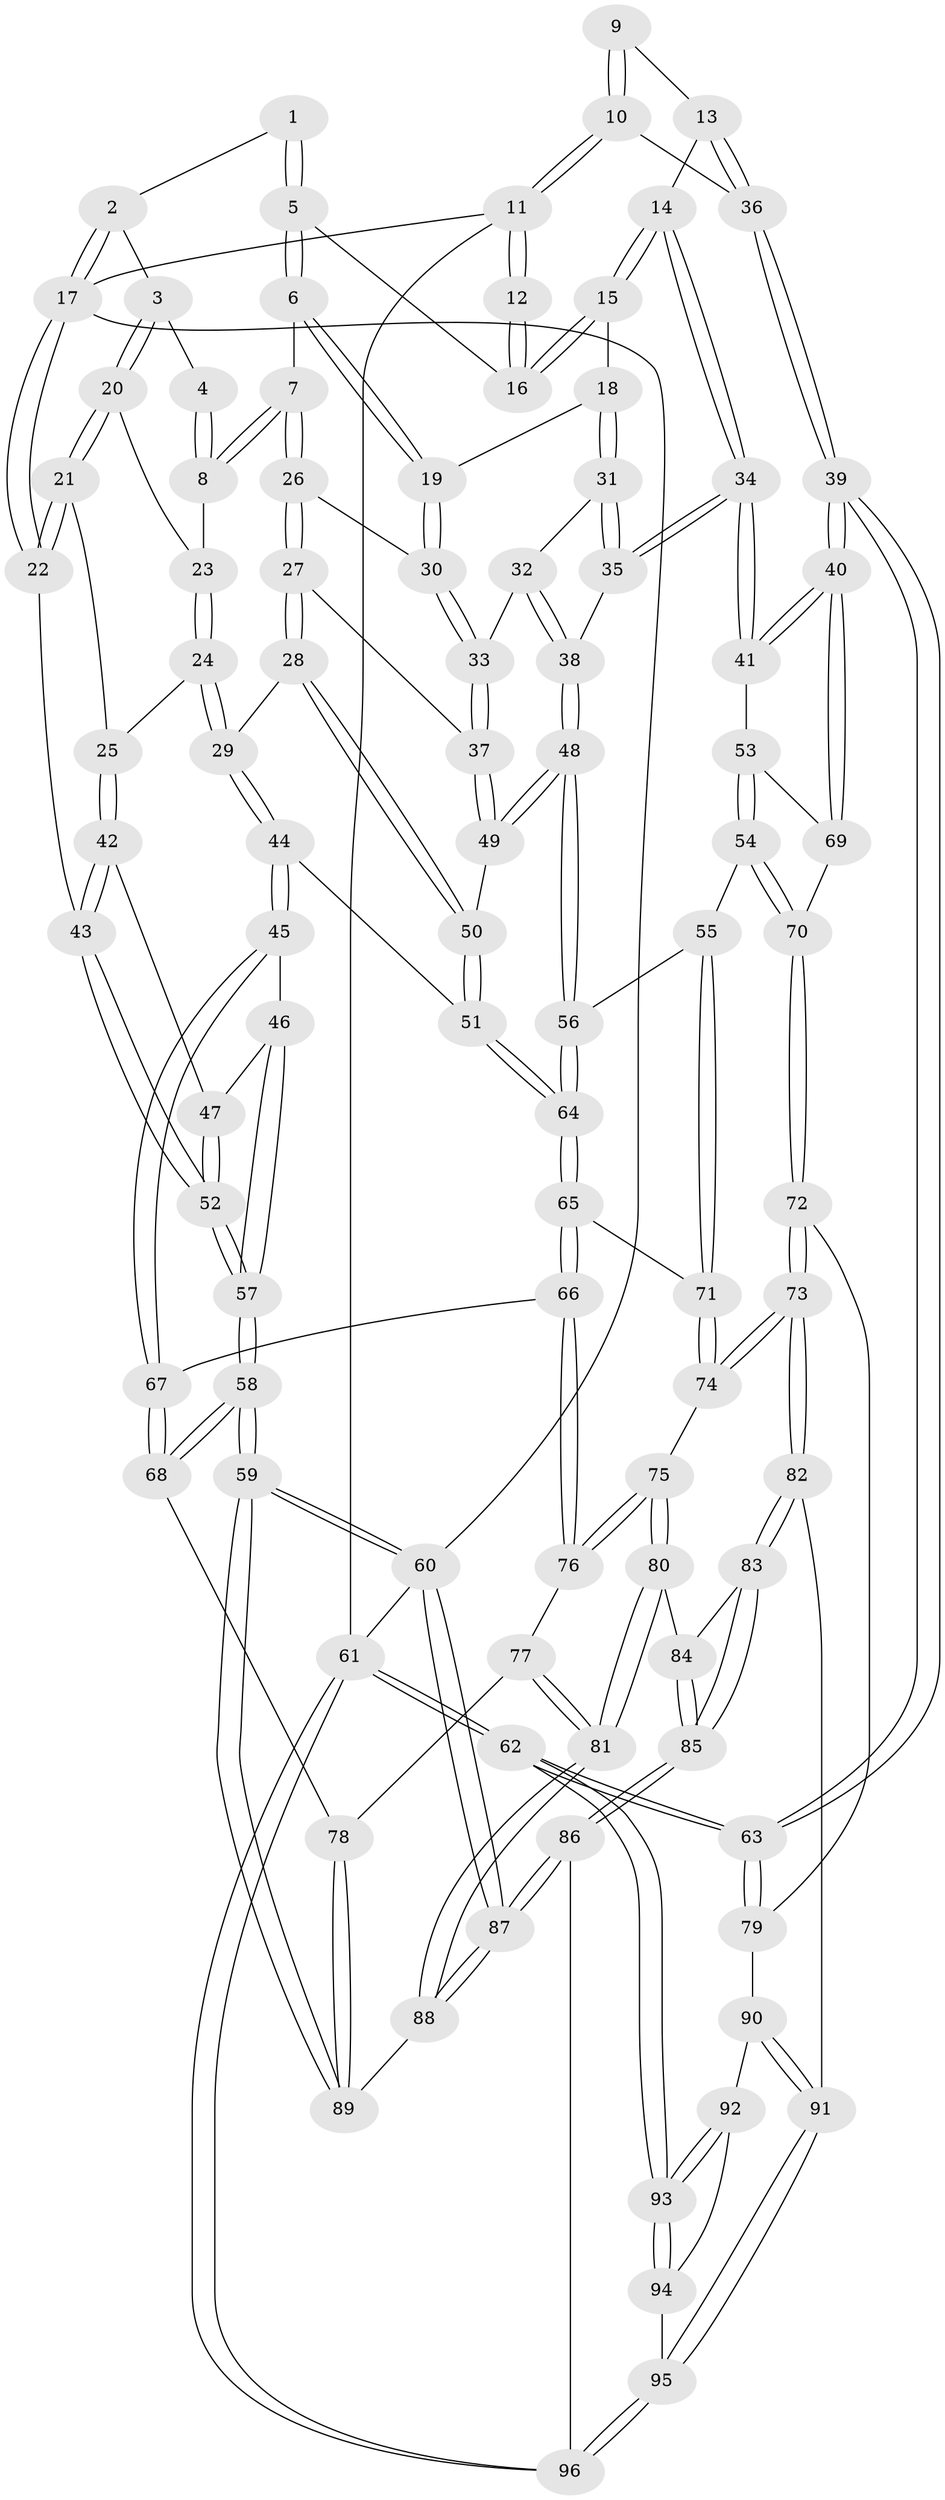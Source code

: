// Generated by graph-tools (version 1.1) at 2025/11/02/27/25 16:11:53]
// undirected, 96 vertices, 237 edges
graph export_dot {
graph [start="1"]
  node [color=gray90,style=filled];
  1 [pos="+0.4087106529178949+0"];
  2 [pos="+0+0"];
  3 [pos="+0.259059948563994+0.06559099612699981"];
  4 [pos="+0.34884032165880974+0"];
  5 [pos="+0.6070516814643011+0"];
  6 [pos="+0.6003285060167609+0"];
  7 [pos="+0.4263513979981102+0.1439911903470605"];
  8 [pos="+0.3776314282880752+0.11403954106564154"];
  9 [pos="+0.8950693477255074+0.0457284176961951"];
  10 [pos="+1+0"];
  11 [pos="+1+0"];
  12 [pos="+0.7218993328893991+0"];
  13 [pos="+0.9150359011406941+0.18513222648343308"];
  14 [pos="+0.8536663616167027+0.21657851545945875"];
  15 [pos="+0.8006448463800668+0.17655518601797818"];
  16 [pos="+0.6778908284541197+0"];
  17 [pos="+0+0"];
  18 [pos="+0.6174587195513332+0.19842884524034587"];
  19 [pos="+0.5943851079023051+0.18976782623409252"];
  20 [pos="+0.25657008823485433+0.07366239903321598"];
  21 [pos="+0.18814724624273282+0.12970122232237208"];
  22 [pos="+0+0"];
  23 [pos="+0.3401406268099867+0.11967495679347155"];
  24 [pos="+0.21543181959045865+0.2525904600178518"];
  25 [pos="+0.20852536557941723+0.2504142126517738"];
  26 [pos="+0.4563020425181232+0.22217256525803392"];
  27 [pos="+0.4032153708969087+0.29438062377326296"];
  28 [pos="+0.3674205195323999+0.325161438113806"];
  29 [pos="+0.2766138126460941+0.2896292839870349"];
  30 [pos="+0.5399051155023884+0.21357897300815123"];
  31 [pos="+0.6485716646942693+0.28704090007668925"];
  32 [pos="+0.6173205207178304+0.34079437825134845"];
  33 [pos="+0.582671013431024+0.35672835619994037"];
  34 [pos="+0.835250125327781+0.3802549597240239"];
  35 [pos="+0.807918152684061+0.386807994857581"];
  36 [pos="+1+0.06683452927956653"];
  37 [pos="+0.5728608263005037+0.37534237830714157"];
  38 [pos="+0.7546665199434902+0.41401983645450924"];
  39 [pos="+1+0.5773572821659527"];
  40 [pos="+1+0.5473487467524335"];
  41 [pos="+0.9068292781776386+0.4522350382155621"];
  42 [pos="+0.1439554730407063+0.2796890595393767"];
  43 [pos="+0+0"];
  44 [pos="+0.17464684969950076+0.500784609005504"];
  45 [pos="+0.1667220055002328+0.503937656095804"];
  46 [pos="+0.13694786830184497+0.48416780120809483"];
  47 [pos="+0.06309075654416488+0.37300926056728134"];
  48 [pos="+0.6411865926798496+0.5004148652355551"];
  49 [pos="+0.5754530232777817+0.44288144564840937"];
  50 [pos="+0.3828105552732873+0.45080618026879415"];
  51 [pos="+0.37807705648564066+0.46417527712015283"];
  52 [pos="+0+0.3794861013312895"];
  53 [pos="+0.8296858051471677+0.5410137099343406"];
  54 [pos="+0.7358357375082772+0.6313562888406201"];
  55 [pos="+0.664009673178974+0.586972283873842"];
  56 [pos="+0.6389694036924166+0.5189330277567877"];
  57 [pos="+0+0.7422876392453488"];
  58 [pos="+0+0.804252714096441"];
  59 [pos="+0+1"];
  60 [pos="+0+1"];
  61 [pos="+1+1"];
  62 [pos="+1+1"];
  63 [pos="+1+0.6792527676851011"];
  64 [pos="+0.4082761727381127+0.617660402508555"];
  65 [pos="+0.4070165827208908+0.6245333052667152"];
  66 [pos="+0.405989597466664+0.6263077612228145"];
  67 [pos="+0.17214027025794928+0.5570275613680903"];
  68 [pos="+0.14438599958541223+0.7299180278145151"];
  69 [pos="+0.8367177768335508+0.6440220563272261"];
  70 [pos="+0.7643913586416897+0.6874836359308539"];
  71 [pos="+0.5948400639928155+0.6765351071630545"];
  72 [pos="+0.7765554139835255+0.7772561563707088"];
  73 [pos="+0.6594792449101828+0.8102852850005015"];
  74 [pos="+0.6091413674552019+0.7750135162467898"];
  75 [pos="+0.4846400800863545+0.7918014079727248"];
  76 [pos="+0.3943868954483385+0.6568024608162158"];
  77 [pos="+0.2939718075932208+0.7272756454026936"];
  78 [pos="+0.2039719482752962+0.7531209623495018"];
  79 [pos="+0.7806716023672929+0.7796151479657886"];
  80 [pos="+0.479181457970347+0.8095081118392752"];
  81 [pos="+0.3897707546767599+0.8773049753037009"];
  82 [pos="+0.6357587040302664+0.8895199970075387"];
  83 [pos="+0.6167146389738792+0.9160475901549073"];
  84 [pos="+0.4827002811767215+0.8180978197200339"];
  85 [pos="+0.542100128477792+1"];
  86 [pos="+0.5054248197951694+1"];
  87 [pos="+0.35024189963612157+1"];
  88 [pos="+0.33228508170537624+1"];
  89 [pos="+0.22975299469923055+0.8605233316413138"];
  90 [pos="+0.805701338269061+0.8504824079893833"];
  91 [pos="+0.7229599045897612+0.9397901845565373"];
  92 [pos="+0.8121682157541851+0.8609077655263876"];
  93 [pos="+0.8844670223944673+0.9538003583282704"];
  94 [pos="+0.7429673052888842+0.9758711479986987"];
  95 [pos="+0.7372761054831796+0.9782128851352219"];
  96 [pos="+0.6270969040402801+1"];
  1 -- 2;
  1 -- 5;
  1 -- 5;
  2 -- 3;
  2 -- 17;
  2 -- 17;
  3 -- 4;
  3 -- 20;
  3 -- 20;
  4 -- 8;
  4 -- 8;
  5 -- 6;
  5 -- 6;
  5 -- 16;
  6 -- 7;
  6 -- 19;
  6 -- 19;
  7 -- 8;
  7 -- 8;
  7 -- 26;
  7 -- 26;
  8 -- 23;
  9 -- 10;
  9 -- 10;
  9 -- 13;
  10 -- 11;
  10 -- 11;
  10 -- 36;
  11 -- 12;
  11 -- 12;
  11 -- 17;
  11 -- 61;
  12 -- 16;
  12 -- 16;
  13 -- 14;
  13 -- 36;
  13 -- 36;
  14 -- 15;
  14 -- 15;
  14 -- 34;
  14 -- 34;
  15 -- 16;
  15 -- 16;
  15 -- 18;
  17 -- 22;
  17 -- 22;
  17 -- 60;
  18 -- 19;
  18 -- 31;
  18 -- 31;
  19 -- 30;
  19 -- 30;
  20 -- 21;
  20 -- 21;
  20 -- 23;
  21 -- 22;
  21 -- 22;
  21 -- 25;
  22 -- 43;
  23 -- 24;
  23 -- 24;
  24 -- 25;
  24 -- 29;
  24 -- 29;
  25 -- 42;
  25 -- 42;
  26 -- 27;
  26 -- 27;
  26 -- 30;
  27 -- 28;
  27 -- 28;
  27 -- 37;
  28 -- 29;
  28 -- 50;
  28 -- 50;
  29 -- 44;
  29 -- 44;
  30 -- 33;
  30 -- 33;
  31 -- 32;
  31 -- 35;
  31 -- 35;
  32 -- 33;
  32 -- 38;
  32 -- 38;
  33 -- 37;
  33 -- 37;
  34 -- 35;
  34 -- 35;
  34 -- 41;
  34 -- 41;
  35 -- 38;
  36 -- 39;
  36 -- 39;
  37 -- 49;
  37 -- 49;
  38 -- 48;
  38 -- 48;
  39 -- 40;
  39 -- 40;
  39 -- 63;
  39 -- 63;
  40 -- 41;
  40 -- 41;
  40 -- 69;
  40 -- 69;
  41 -- 53;
  42 -- 43;
  42 -- 43;
  42 -- 47;
  43 -- 52;
  43 -- 52;
  44 -- 45;
  44 -- 45;
  44 -- 51;
  45 -- 46;
  45 -- 67;
  45 -- 67;
  46 -- 47;
  46 -- 57;
  46 -- 57;
  47 -- 52;
  47 -- 52;
  48 -- 49;
  48 -- 49;
  48 -- 56;
  48 -- 56;
  49 -- 50;
  50 -- 51;
  50 -- 51;
  51 -- 64;
  51 -- 64;
  52 -- 57;
  52 -- 57;
  53 -- 54;
  53 -- 54;
  53 -- 69;
  54 -- 55;
  54 -- 70;
  54 -- 70;
  55 -- 56;
  55 -- 71;
  55 -- 71;
  56 -- 64;
  56 -- 64;
  57 -- 58;
  57 -- 58;
  58 -- 59;
  58 -- 59;
  58 -- 68;
  58 -- 68;
  59 -- 60;
  59 -- 60;
  59 -- 89;
  59 -- 89;
  60 -- 87;
  60 -- 87;
  60 -- 61;
  61 -- 62;
  61 -- 62;
  61 -- 96;
  61 -- 96;
  62 -- 63;
  62 -- 63;
  62 -- 93;
  62 -- 93;
  63 -- 79;
  63 -- 79;
  64 -- 65;
  64 -- 65;
  65 -- 66;
  65 -- 66;
  65 -- 71;
  66 -- 67;
  66 -- 76;
  66 -- 76;
  67 -- 68;
  67 -- 68;
  68 -- 78;
  69 -- 70;
  70 -- 72;
  70 -- 72;
  71 -- 74;
  71 -- 74;
  72 -- 73;
  72 -- 73;
  72 -- 79;
  73 -- 74;
  73 -- 74;
  73 -- 82;
  73 -- 82;
  74 -- 75;
  75 -- 76;
  75 -- 76;
  75 -- 80;
  75 -- 80;
  76 -- 77;
  77 -- 78;
  77 -- 81;
  77 -- 81;
  78 -- 89;
  78 -- 89;
  79 -- 90;
  80 -- 81;
  80 -- 81;
  80 -- 84;
  81 -- 88;
  81 -- 88;
  82 -- 83;
  82 -- 83;
  82 -- 91;
  83 -- 84;
  83 -- 85;
  83 -- 85;
  84 -- 85;
  84 -- 85;
  85 -- 86;
  85 -- 86;
  86 -- 87;
  86 -- 87;
  86 -- 96;
  87 -- 88;
  87 -- 88;
  88 -- 89;
  90 -- 91;
  90 -- 91;
  90 -- 92;
  91 -- 95;
  91 -- 95;
  92 -- 93;
  92 -- 93;
  92 -- 94;
  93 -- 94;
  93 -- 94;
  94 -- 95;
  95 -- 96;
  95 -- 96;
}

